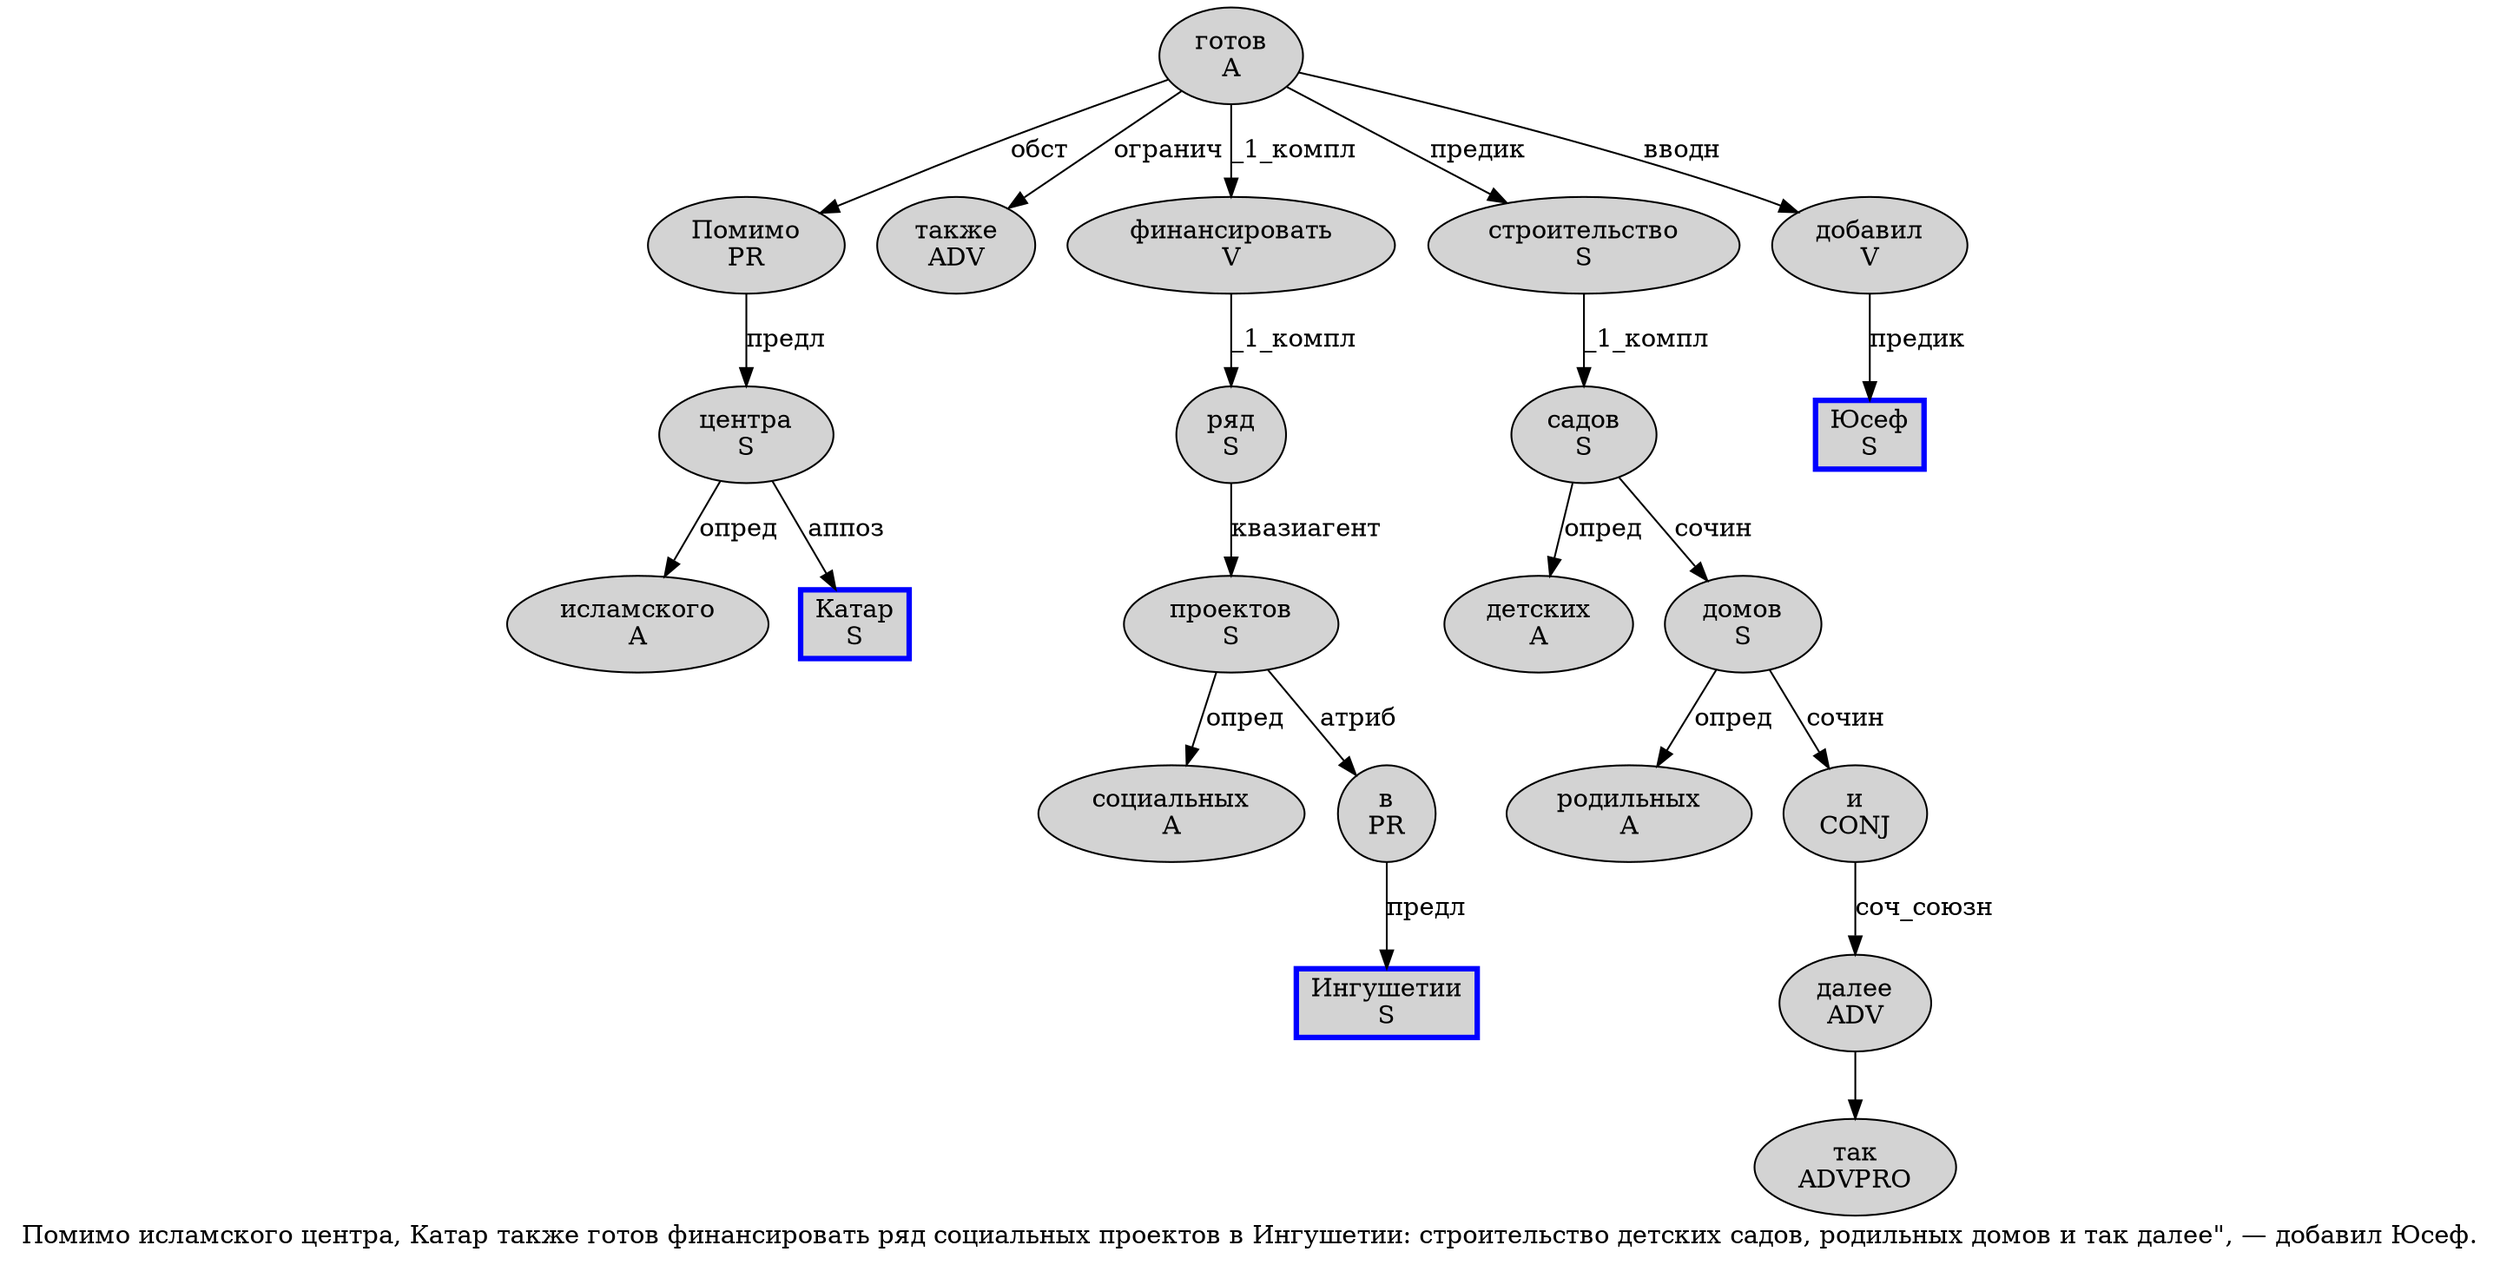 digraph SENTENCE_1208 {
	graph [label="Помимо исламского центра, Катар также готов финансировать ряд социальных проектов в Ингушетии: строительство детских садов, родильных домов и так далее\", — добавил Юсеф."]
	node [style=filled]
		0 [label="Помимо
PR" color="" fillcolor=lightgray penwidth=1 shape=ellipse]
		1 [label="исламского
A" color="" fillcolor=lightgray penwidth=1 shape=ellipse]
		2 [label="центра
S" color="" fillcolor=lightgray penwidth=1 shape=ellipse]
		4 [label="Катар
S" color=blue fillcolor=lightgray penwidth=3 shape=box]
		5 [label="также
ADV" color="" fillcolor=lightgray penwidth=1 shape=ellipse]
		6 [label="готов
A" color="" fillcolor=lightgray penwidth=1 shape=ellipse]
		7 [label="финансировать
V" color="" fillcolor=lightgray penwidth=1 shape=ellipse]
		8 [label="ряд
S" color="" fillcolor=lightgray penwidth=1 shape=ellipse]
		9 [label="социальных
A" color="" fillcolor=lightgray penwidth=1 shape=ellipse]
		10 [label="проектов
S" color="" fillcolor=lightgray penwidth=1 shape=ellipse]
		11 [label="в
PR" color="" fillcolor=lightgray penwidth=1 shape=ellipse]
		12 [label="Ингушетии
S" color=blue fillcolor=lightgray penwidth=3 shape=box]
		14 [label="строительство
S" color="" fillcolor=lightgray penwidth=1 shape=ellipse]
		15 [label="детских
A" color="" fillcolor=lightgray penwidth=1 shape=ellipse]
		16 [label="садов
S" color="" fillcolor=lightgray penwidth=1 shape=ellipse]
		18 [label="родильных
A" color="" fillcolor=lightgray penwidth=1 shape=ellipse]
		19 [label="домов
S" color="" fillcolor=lightgray penwidth=1 shape=ellipse]
		20 [label="и
CONJ" color="" fillcolor=lightgray penwidth=1 shape=ellipse]
		21 [label="так
ADVPRO" color="" fillcolor=lightgray penwidth=1 shape=ellipse]
		22 [label="далее
ADV" color="" fillcolor=lightgray penwidth=1 shape=ellipse]
		26 [label="добавил
V" color="" fillcolor=lightgray penwidth=1 shape=ellipse]
		27 [label="Юсеф
S" color=blue fillcolor=lightgray penwidth=3 shape=box]
			16 -> 15 [label="опред"]
			16 -> 19 [label="сочин"]
			7 -> 8 [label="_1_компл"]
			14 -> 16 [label="_1_компл"]
			2 -> 1 [label="опред"]
			2 -> 4 [label="аппоз"]
			0 -> 2 [label="предл"]
			8 -> 10 [label="квазиагент"]
			11 -> 12 [label="предл"]
			10 -> 9 [label="опред"]
			10 -> 11 [label="атриб"]
			6 -> 0 [label="обст"]
			6 -> 5 [label="огранич"]
			6 -> 7 [label="_1_компл"]
			6 -> 14 [label="предик"]
			6 -> 26 [label="вводн"]
			19 -> 18 [label="опред"]
			19 -> 20 [label="сочин"]
			20 -> 22 [label="соч_союзн"]
			26 -> 27 [label="предик"]
			22 -> 21
}